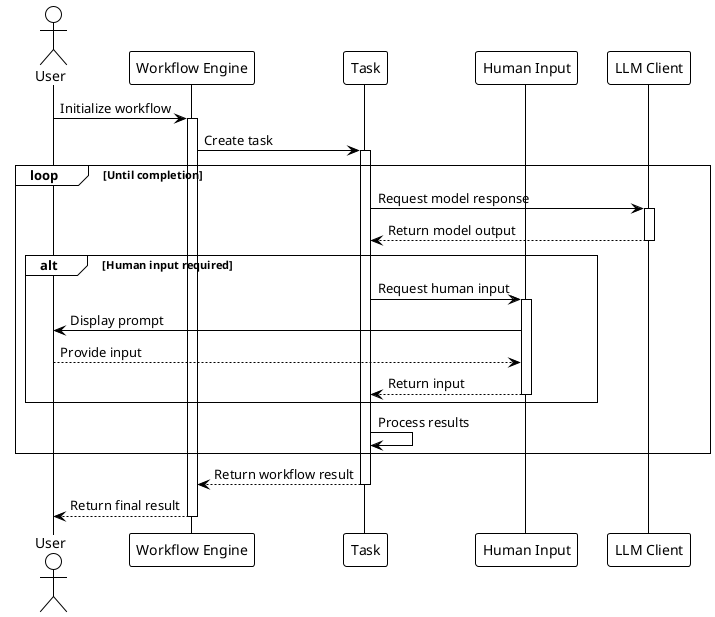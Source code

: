 @startuml
!theme plain

actor User
participant "Workflow Engine" as workflow
participant "Task" as task
participant "Human Input" as human
participant "LLM Client" as llm

User -> workflow: Initialize workflow
activate workflow

workflow -> task: Create task
activate task

loop Until completion
    task -> llm: Request model response
    activate llm
    
    llm --> task: Return model output
    deactivate llm
    
    alt Human input required
        task -> human: Request human input
        activate human
        
        human -> User: Display prompt
        User --> human: Provide input
        
        human --> task: Return input
        deactivate human
    end
    
    task -> task: Process results
end

task --> workflow: Return workflow result
deactivate task

workflow --> User: Return final result
deactivate workflow

@enduml
